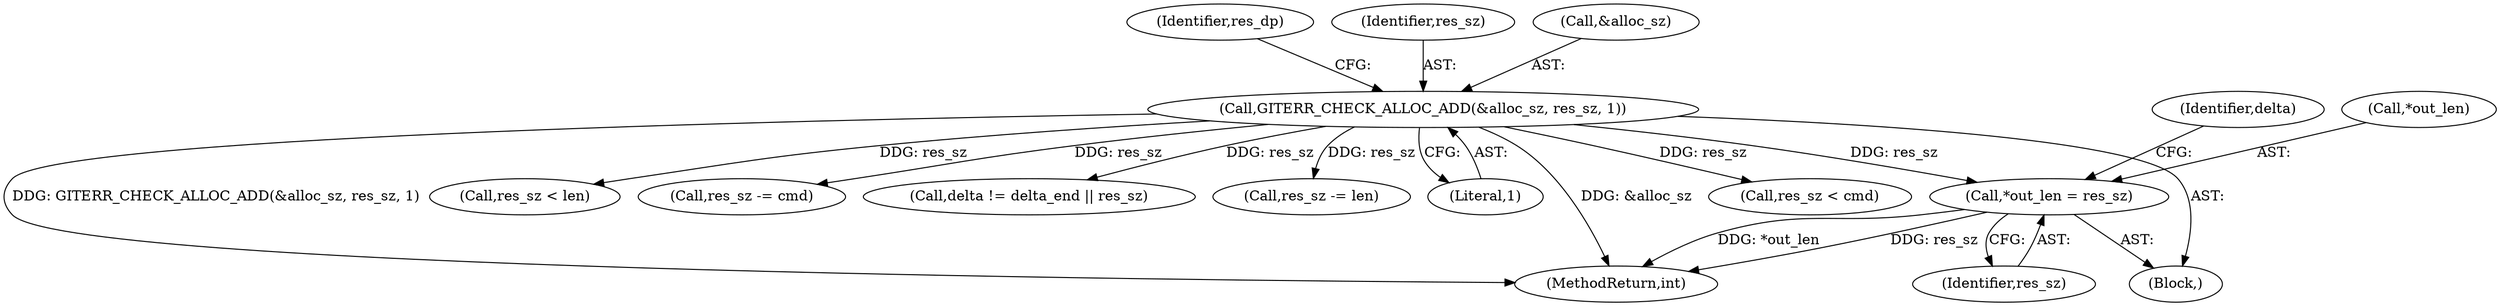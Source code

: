 digraph "0_libgit2_9844d38bed10e9ff17174434b3421b227ae710f3@pointer" {
"1000186" [label="(Call,*out_len = res_sz)"];
"1000166" [label="(Call,GITERR_CHECK_ALLOC_ADD(&alloc_sz, res_sz, 1))"];
"1000166" [label="(Call,GITERR_CHECK_ALLOC_ADD(&alloc_sz, res_sz, 1))"];
"1000303" [label="(Call,res_sz < cmd)"];
"1000192" [label="(Identifier,delta)"];
"1000111" [label="(Block,)"];
"1000170" [label="(Literal,1)"];
"1000187" [label="(Call,*out_len)"];
"1000276" [label="(Call,res_sz < len)"];
"1000189" [label="(Identifier,res_sz)"];
"1000317" [label="(Call,res_sz -= cmd)"];
"1000172" [label="(Identifier,res_dp)"];
"1000186" [label="(Call,*out_len = res_sz)"];
"1000324" [label="(Call,delta != delta_end || res_sz)"];
"1000169" [label="(Identifier,res_sz)"];
"1000289" [label="(Call,res_sz -= len)"];
"1000350" [label="(MethodReturn,int)"];
"1000167" [label="(Call,&alloc_sz)"];
"1000186" -> "1000111"  [label="AST: "];
"1000186" -> "1000189"  [label="CFG: "];
"1000187" -> "1000186"  [label="AST: "];
"1000189" -> "1000186"  [label="AST: "];
"1000192" -> "1000186"  [label="CFG: "];
"1000186" -> "1000350"  [label="DDG: *out_len"];
"1000186" -> "1000350"  [label="DDG: res_sz"];
"1000166" -> "1000186"  [label="DDG: res_sz"];
"1000166" -> "1000111"  [label="AST: "];
"1000166" -> "1000170"  [label="CFG: "];
"1000167" -> "1000166"  [label="AST: "];
"1000169" -> "1000166"  [label="AST: "];
"1000170" -> "1000166"  [label="AST: "];
"1000172" -> "1000166"  [label="CFG: "];
"1000166" -> "1000350"  [label="DDG: GITERR_CHECK_ALLOC_ADD(&alloc_sz, res_sz, 1)"];
"1000166" -> "1000350"  [label="DDG: &alloc_sz"];
"1000166" -> "1000276"  [label="DDG: res_sz"];
"1000166" -> "1000289"  [label="DDG: res_sz"];
"1000166" -> "1000303"  [label="DDG: res_sz"];
"1000166" -> "1000317"  [label="DDG: res_sz"];
"1000166" -> "1000324"  [label="DDG: res_sz"];
}
